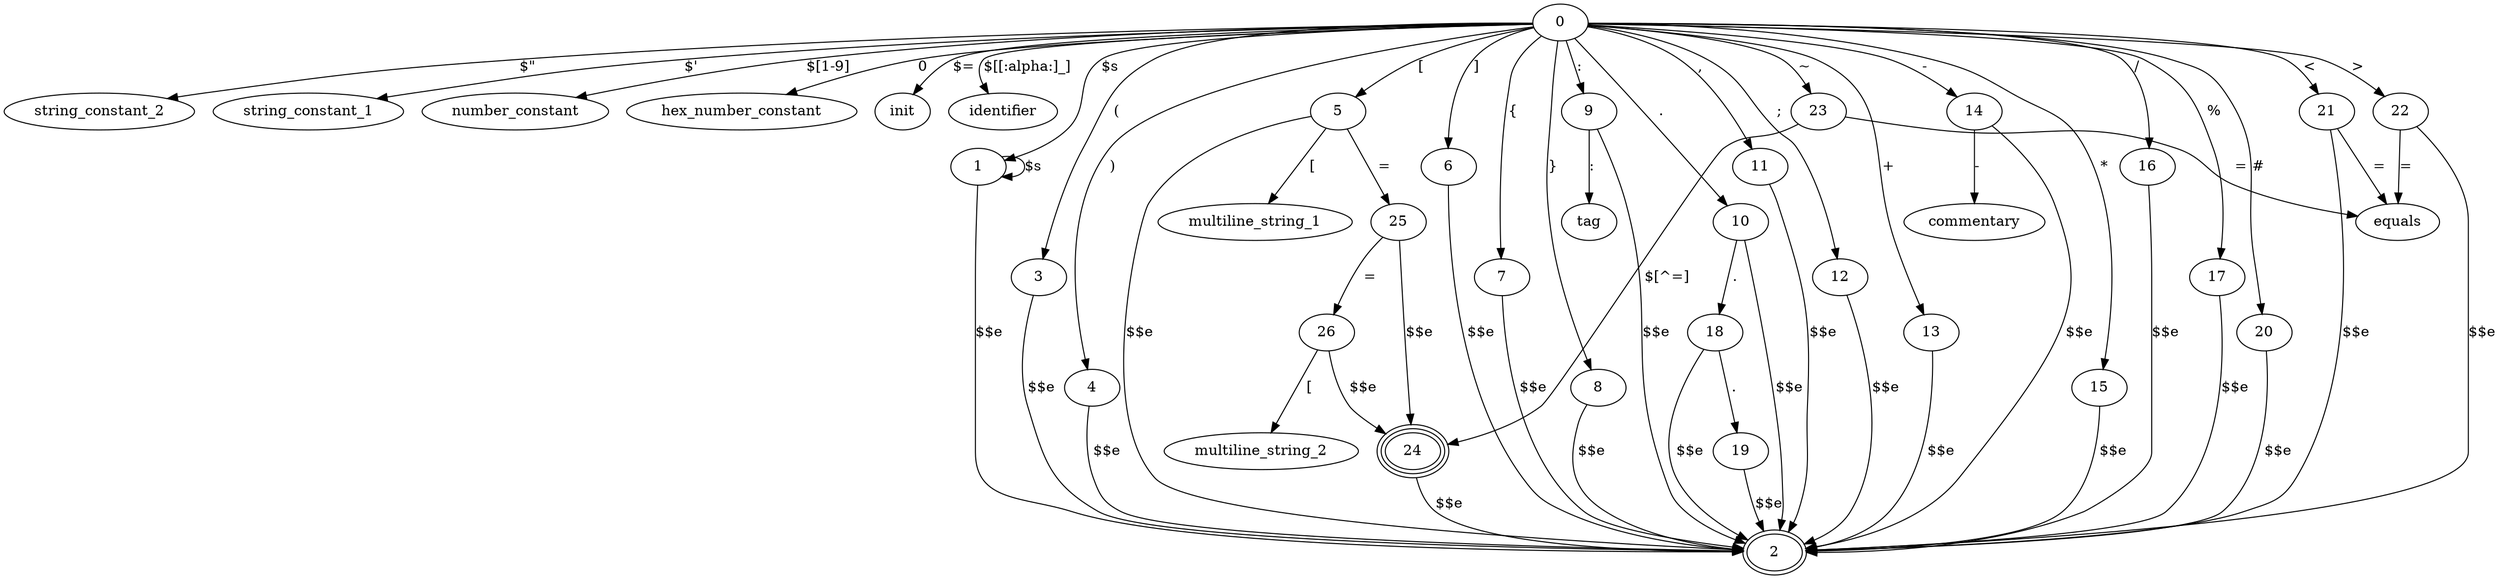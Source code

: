 digraph main {
    2 [peripheries=2]
    24 [peripheries=3]

    0 -> string_constant_2 [label="$\""]
    0 -> string_constant_1 [label="$\'"]
    0 -> number_constant [label="$[1-9]"]
    0 -> hex_number_constant [label="0"]
    0 -> init [label="$\="]
    0 -> identifier [label="$[[:alpha:]\_]"]

    0 -> 1 [label="$\s"]
    1 -> 1 [label="$\s"]
    1 -> 2 [label="$$e"]

    0 -> 3 [label="("]
    3 -> 2 [label="$$e"]
    0 -> 4 [label=")"]
    4 -> 2 [label="$$e"]

    0 -> 5 [label="["]
    5 -> 2 [label="$$e"]
    0 -> 6 [label="]"]
    6 -> 2 [label="$$e"]

    0 -> 7 [label="{"]
    7 -> 2 [label="$$e"]
    0 -> 8 [label="}"]
    8 -> 2 [label="$$e"]

    0 -> 9 [label=":"]
    9 -> tag [label=":"]
    9 -> 2 [label="$$e"]

    0 -> 10 [label="."]
    10 -> 18 [label="."]
    18 -> 19 [label="."]
    10 -> 2 [label="$$e"]
    18 -> 2 [label="$$e"]
    19 -> 2 [label="$$e"]

    0 -> 11 [label=","]
    11 -> 2 [label="$$e"]

    0 -> 12 [label=";"]
    12 -> 2 [label="$$e"]

    0 -> 13 [label="+"]
    13 -> 2 [label="$$e"]

    0 -> 14 [label="-"]
    14 -> 2 [label="$$e"]
    14 -> commentary [label="-"]

    0 -> 15 [label="*"]
    15 -> 2 [label="$$e"]

    0 -> 16 [label="/"]
    16 -> 2 [label="$$e"]

    0 -> 17 [label="%"]
    17 -> 2 [label="$$e"]

    0 -> 20 [label="#"]
    20 -> 2 [label="$$e"]

    0 -> 21 [label="<"]
    21 -> 2 [label="$$e"]
    21 -> equals [label="="]

    0 -> 22 [label=">"]
    22 -> 2 [label="$$e"]
    22 -> equals [label="="]

    0 -> 23 [label="~"]
    23 -> equals [label="="]
    23 -> 24 [label="$[^\=]"]
    24 -> 2 [label="$$e"]

    5 -> multiline_string_1 [label="["]

    5 -> 25 [label="="]
    25 -> 26 [label="="]
    25 -> 24 [label="$$e"]
    26 -> multiline_string_2 [label="["]
    26 -> 24 [label="$$e"]
}